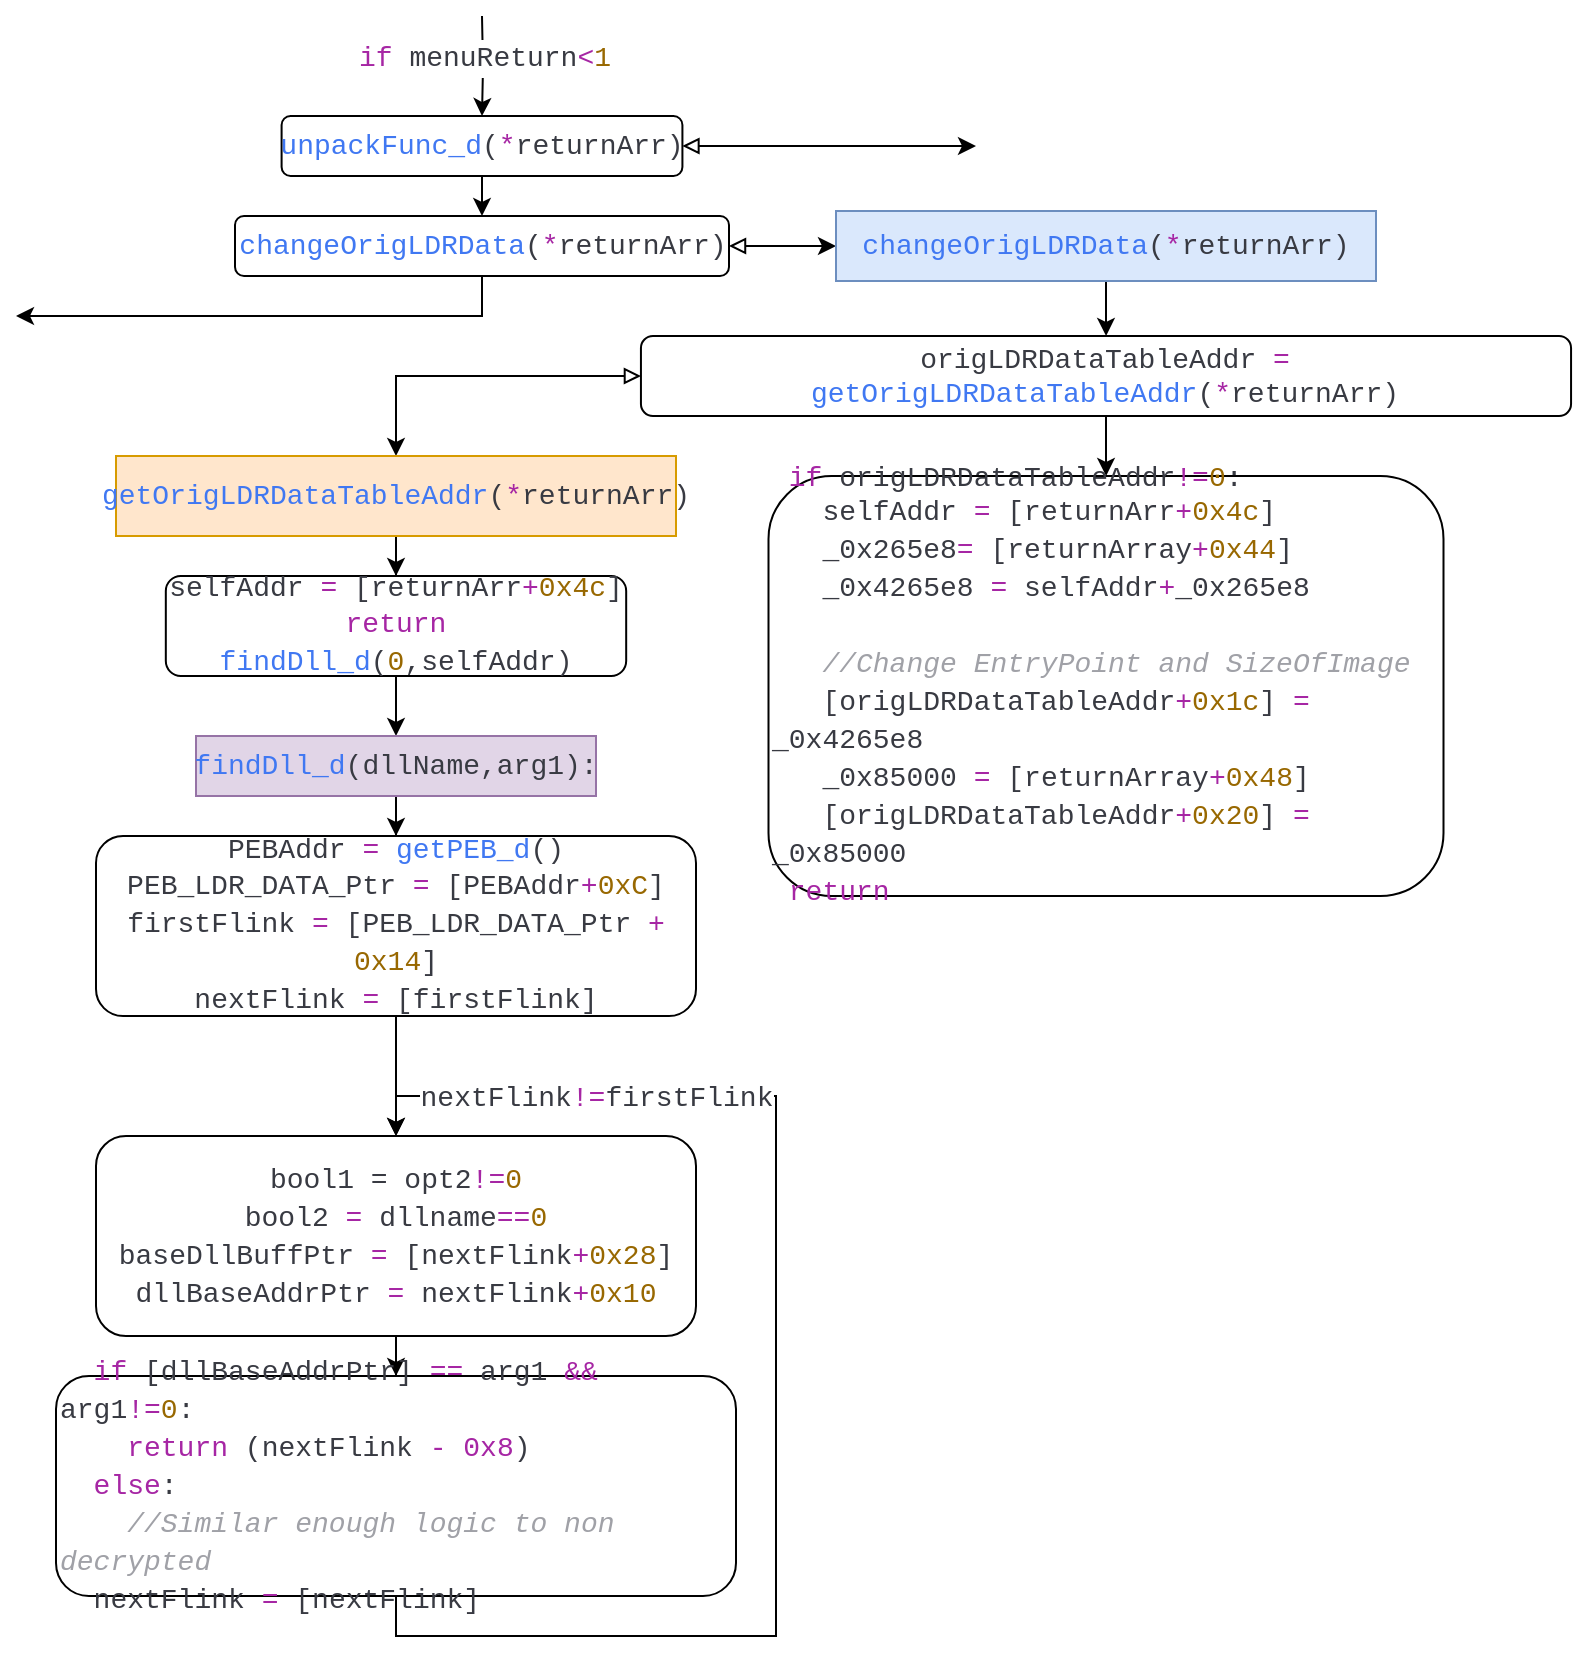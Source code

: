 <mxfile version="22.1.7" type="onedrive">
  <diagram name="Page-1" id="r7QO4Svnjzv9mqoSbV15">
    <mxGraphModel grid="1" page="1" gridSize="10" guides="1" tooltips="1" connect="1" arrows="1" fold="1" pageScale="1" pageWidth="827" pageHeight="1169" math="0" shadow="0">
      <root>
        <mxCell id="0" />
        <mxCell id="1" parent="0" />
        <mxCell id="rQY_pJQSnhhkj6G3Ea3p-51" style="edgeStyle=orthogonalEdgeStyle;rounded=0;orthogonalLoop=1;jettySize=auto;html=1;exitX=0.5;exitY=1;exitDx=0;exitDy=0;entryX=0.5;entryY=0;entryDx=0;entryDy=0;" edge="1" parent="1" source="rQY_pJQSnhhkj6G3Ea3p-56" target="rQY_pJQSnhhkj6G3Ea3p-52">
          <mxGeometry relative="1" as="geometry">
            <mxPoint x="253" y="590" as="targetPoint" />
          </mxGeometry>
        </mxCell>
        <mxCell id="rQY_pJQSnhhkj6G3Ea3p-55" style="edgeStyle=orthogonalEdgeStyle;rounded=0;orthogonalLoop=1;jettySize=auto;html=1;exitX=0.5;exitY=1;exitDx=0;exitDy=0;" edge="1" parent="1" target="rQY_pJQSnhhkj6G3Ea3p-56">
          <mxGeometry relative="1" as="geometry">
            <mxPoint x="253.176" y="600" as="targetPoint" />
            <mxPoint x="253" y="500" as="sourcePoint" />
          </mxGeometry>
        </mxCell>
        <mxCell id="rQY_pJQSnhhkj6G3Ea3p-59" value="&lt;div style=&quot;color: rgb(56, 58, 66); font-family: Consolas, &amp;quot;Courier New&amp;quot;, monospace; font-size: 14px; line-height: 19px;&quot;&gt;&lt;div style=&quot;&quot;&gt;&lt;span style=&quot;color: rgb(166, 38, 164);&quot;&gt;if&lt;/span&gt; menuReturn&lt;span style=&quot;color: rgb(166, 38, 164);&quot;&gt;&amp;lt;&lt;/span&gt;&lt;span style=&quot;color: rgb(152, 104, 1);&quot;&gt;1&lt;/span&gt;&lt;/div&gt;&lt;/div&gt;" style="edgeLabel;html=1;align=center;verticalAlign=middle;resizable=0;points=[];" connectable="0" vertex="1" parent="rQY_pJQSnhhkj6G3Ea3p-55">
          <mxGeometry x="-0.275" y="-3" relative="1" as="geometry">
            <mxPoint x="3" y="2" as="offset" />
          </mxGeometry>
        </mxCell>
        <mxCell id="rQY_pJQSnhhkj6G3Ea3p-53" style="edgeStyle=orthogonalEdgeStyle;rounded=0;orthogonalLoop=1;jettySize=auto;html=1;exitX=0.5;exitY=1;exitDx=0;exitDy=0;" edge="1" parent="1" source="rQY_pJQSnhhkj6G3Ea3p-52">
          <mxGeometry relative="1" as="geometry">
            <mxPoint x="20" y="650" as="targetPoint" />
            <Array as="points">
              <mxPoint x="253" y="650" />
            </Array>
          </mxGeometry>
        </mxCell>
        <mxCell id="04ThO5aU-ukLe0XN-mCC-1" style="edgeStyle=orthogonalEdgeStyle;rounded=0;orthogonalLoop=1;jettySize=auto;html=1;exitX=1;exitY=0.5;exitDx=0;exitDy=0;startArrow=block;startFill=0;" edge="1" parent="1" source="rQY_pJQSnhhkj6G3Ea3p-52" target="04ThO5aU-ukLe0XN-mCC-2">
          <mxGeometry relative="1" as="geometry">
            <mxPoint x="500" y="615" as="targetPoint" />
          </mxGeometry>
        </mxCell>
        <mxCell id="rQY_pJQSnhhkj6G3Ea3p-52" value="&lt;span style=&quot;font-family: Consolas, &amp;quot;Courier New&amp;quot;, monospace; font-size: 14px; text-align: left; border-color: var(--border-color); color: rgb(64, 120, 242);&quot;&gt;changeOrigLDRData&lt;/span&gt;&lt;span style=&quot;color: rgb(56, 58, 66); font-family: Consolas, &amp;quot;Courier New&amp;quot;, monospace; font-size: 14px; text-align: left; border-color: var(--border-color);&quot;&gt;(&lt;/span&gt;&lt;span style=&quot;font-family: Consolas, &amp;quot;Courier New&amp;quot;, monospace; font-size: 14px; text-align: left; border-color: var(--border-color); color: rgb(166, 38, 164);&quot;&gt;*&lt;/span&gt;&lt;span style=&quot;color: rgb(56, 58, 66); font-family: Consolas, &amp;quot;Courier New&amp;quot;, monospace; font-size: 14px; text-align: left; border-color: var(--border-color);&quot;&gt;returnArr)&lt;/span&gt;&lt;br&gt;&lt;div style=&quot;border-color: var(--border-color); font-family: Consolas, &amp;quot;Courier New&amp;quot;, monospace; font-size: 14px; font-style: normal; font-variant-ligatures: normal; font-variant-caps: normal; font-weight: 400; letter-spacing: normal; orphans: 2; text-align: left; text-indent: 0px; text-transform: none; widows: 2; word-spacing: 0px; -webkit-text-stroke-width: 0px; text-decoration-thickness: initial; text-decoration-style: initial; text-decoration-color: initial; color: rgb(56, 58, 66);&quot;&gt;&lt;/div&gt;" style="rounded=1;whiteSpace=wrap;html=1;" vertex="1" parent="1">
          <mxGeometry x="129.5" y="600" width="247" height="30" as="geometry" />
        </mxCell>
        <mxCell id="rQY_pJQSnhhkj6G3Ea3p-60" style="edgeStyle=orthogonalEdgeStyle;rounded=0;orthogonalLoop=1;jettySize=auto;html=1;exitX=1;exitY=0.5;exitDx=0;exitDy=0;startArrow=block;startFill=0;" edge="1" parent="1" source="rQY_pJQSnhhkj6G3Ea3p-56">
          <mxGeometry relative="1" as="geometry">
            <mxPoint x="500" y="565" as="targetPoint" />
          </mxGeometry>
        </mxCell>
        <mxCell id="rQY_pJQSnhhkj6G3Ea3p-56" value="&lt;span style=&quot;border-color: var(--border-color); font-family: Consolas, &amp;quot;Courier New&amp;quot;, monospace; font-size: 14px; font-style: normal; font-variant-ligatures: normal; font-variant-caps: normal; font-weight: 400; letter-spacing: normal; orphans: 2; text-align: left; text-indent: 0px; text-transform: none; widows: 2; word-spacing: 0px; -webkit-text-stroke-width: 0px; text-decoration-thickness: initial; text-decoration-style: initial; text-decoration-color: initial; color: rgb(64, 120, 242);&quot;&gt;unpackFunc_d&lt;/span&gt;&lt;span style=&quot;border-color: var(--border-color); font-family: Consolas, &amp;quot;Courier New&amp;quot;, monospace; font-size: 14px; font-style: normal; font-variant-ligatures: normal; font-variant-caps: normal; font-weight: 400; letter-spacing: normal; orphans: 2; text-align: left; text-indent: 0px; text-transform: none; widows: 2; word-spacing: 0px; -webkit-text-stroke-width: 0px; text-decoration-thickness: initial; text-decoration-style: initial; text-decoration-color: initial; color: rgb(56, 58, 66);&quot;&gt;(&lt;/span&gt;&lt;span style=&quot;border-color: var(--border-color); font-family: Consolas, &amp;quot;Courier New&amp;quot;, monospace; font-size: 14px; font-style: normal; font-variant-ligatures: normal; font-variant-caps: normal; font-weight: 400; letter-spacing: normal; orphans: 2; text-align: left; text-indent: 0px; text-transform: none; widows: 2; word-spacing: 0px; -webkit-text-stroke-width: 0px; text-decoration-thickness: initial; text-decoration-style: initial; text-decoration-color: initial; color: rgb(166, 38, 164);&quot;&gt;*&lt;/span&gt;&lt;span style=&quot;border-color: var(--border-color); font-family: Consolas, &amp;quot;Courier New&amp;quot;, monospace; font-size: 14px; font-style: normal; font-variant-ligatures: normal; font-variant-caps: normal; font-weight: 400; letter-spacing: normal; orphans: 2; text-align: left; text-indent: 0px; text-transform: none; widows: 2; word-spacing: 0px; -webkit-text-stroke-width: 0px; text-decoration-thickness: initial; text-decoration-style: initial; text-decoration-color: initial; color: rgb(56, 58, 66);&quot;&gt;returnArr)&lt;/span&gt;" style="rounded=1;whiteSpace=wrap;html=1;" vertex="1" parent="1">
          <mxGeometry x="152.8" y="550" width="200.41" height="30" as="geometry" />
        </mxCell>
        <mxCell id="04ThO5aU-ukLe0XN-mCC-3" style="edgeStyle=orthogonalEdgeStyle;rounded=0;orthogonalLoop=1;jettySize=auto;html=1;exitX=0.5;exitY=1;exitDx=0;exitDy=0;" edge="1" parent="1" source="04ThO5aU-ukLe0XN-mCC-2" target="04ThO5aU-ukLe0XN-mCC-4">
          <mxGeometry relative="1" as="geometry">
            <mxPoint x="564.941" y="670" as="targetPoint" />
          </mxGeometry>
        </mxCell>
        <mxCell id="04ThO5aU-ukLe0XN-mCC-2" value="&lt;span style=&quot;font-family: Consolas, &amp;quot;Courier New&amp;quot;, monospace; font-size: 14px; background-color: initial; color: rgb(64, 120, 242);&quot;&gt;changeOrigLDRData&lt;/span&gt;&lt;span style=&quot;color: rgb(56, 58, 66); font-family: Consolas, &amp;quot;Courier New&amp;quot;, monospace; font-size: 14px; background-color: initial;&quot;&gt;(&lt;/span&gt;&lt;span style=&quot;font-family: Consolas, &amp;quot;Courier New&amp;quot;, monospace; font-size: 14px; background-color: initial; color: rgb(166, 38, 164);&quot;&gt;*&lt;/span&gt;&lt;span style=&quot;color: rgb(56, 58, 66); font-family: Consolas, &amp;quot;Courier New&amp;quot;, monospace; font-size: 14px; background-color: initial;&quot;&gt;returnArr)&lt;/span&gt;" style="rounded=0;whiteSpace=wrap;html=1;fillColor=#dae8fc;strokeColor=#6c8ebf;" vertex="1" parent="1">
          <mxGeometry x="430" y="597.5" width="270" height="35" as="geometry" />
        </mxCell>
        <mxCell id="04ThO5aU-ukLe0XN-mCC-5" style="edgeStyle=orthogonalEdgeStyle;rounded=0;orthogonalLoop=1;jettySize=auto;html=1;exitX=0;exitY=0.5;exitDx=0;exitDy=0;entryX=0.5;entryY=0;entryDx=0;entryDy=0;startArrow=block;startFill=0;" edge="1" parent="1" source="04ThO5aU-ukLe0XN-mCC-4" target="04ThO5aU-ukLe0XN-mCC-6">
          <mxGeometry relative="1" as="geometry">
            <mxPoint x="240" y="700" as="targetPoint" />
          </mxGeometry>
        </mxCell>
        <mxCell id="04ThO5aU-ukLe0XN-mCC-24" style="edgeStyle=orthogonalEdgeStyle;rounded=0;orthogonalLoop=1;jettySize=auto;html=1;exitX=0.5;exitY=1;exitDx=0;exitDy=0;" edge="1" parent="1" source="04ThO5aU-ukLe0XN-mCC-4" target="04ThO5aU-ukLe0XN-mCC-25">
          <mxGeometry relative="1" as="geometry">
            <mxPoint x="565.286" y="750" as="targetPoint" />
          </mxGeometry>
        </mxCell>
        <mxCell id="04ThO5aU-ukLe0XN-mCC-4" value="&lt;span style=&quot;color: rgb(56, 58, 66); font-family: Consolas, &amp;quot;Courier New&amp;quot;, monospace; font-size: 14px;&quot;&gt;origLDRDataTableAddr &lt;/span&gt;&lt;span style=&quot;font-family: Consolas, &amp;quot;Courier New&amp;quot;, monospace; font-size: 14px; color: rgb(166, 38, 164);&quot;&gt;=&lt;/span&gt;&lt;span style=&quot;color: rgb(56, 58, 66); font-family: Consolas, &amp;quot;Courier New&amp;quot;, monospace; font-size: 14px;&quot;&gt; &lt;/span&gt;&lt;span style=&quot;font-family: Consolas, &amp;quot;Courier New&amp;quot;, monospace; font-size: 14px; color: rgb(64, 120, 242);&quot;&gt;getOrigLDRDataTableAddr&lt;/span&gt;&lt;span style=&quot;color: rgb(56, 58, 66); font-family: Consolas, &amp;quot;Courier New&amp;quot;, monospace; font-size: 14px;&quot;&gt;(&lt;/span&gt;&lt;span style=&quot;font-family: Consolas, &amp;quot;Courier New&amp;quot;, monospace; font-size: 14px; color: rgb(166, 38, 164);&quot;&gt;*&lt;/span&gt;&lt;span style=&quot;color: rgb(56, 58, 66); font-family: Consolas, &amp;quot;Courier New&amp;quot;, monospace; font-size: 14px;&quot;&gt;returnArr)&lt;/span&gt;&lt;br&gt;&lt;div style=&quot;color: rgb(56, 58, 66); background-color: rgb(250, 250, 250); font-family: Consolas, &amp;quot;Courier New&amp;quot;, monospace; font-weight: normal; font-size: 14px; line-height: 19px;&quot;&gt;&lt;div&gt;&lt;/div&gt;&lt;/div&gt;" style="rounded=1;whiteSpace=wrap;html=1;" vertex="1" parent="1">
          <mxGeometry x="332.47" y="660" width="465.06" height="40" as="geometry" />
        </mxCell>
        <mxCell id="04ThO5aU-ukLe0XN-mCC-8" style="edgeStyle=orthogonalEdgeStyle;rounded=0;orthogonalLoop=1;jettySize=auto;html=1;exitX=0.5;exitY=1;exitDx=0;exitDy=0;" edge="1" parent="1" source="04ThO5aU-ukLe0XN-mCC-6" target="04ThO5aU-ukLe0XN-mCC-9">
          <mxGeometry relative="1" as="geometry">
            <mxPoint x="209.647" y="800" as="targetPoint" />
          </mxGeometry>
        </mxCell>
        <mxCell id="04ThO5aU-ukLe0XN-mCC-6" value="&lt;span style=&quot;font-family: Consolas, &amp;quot;Courier New&amp;quot;, monospace; font-size: 14px; color: rgb(64, 120, 242);&quot;&gt;getOrigLDRDataTableAddr&lt;/span&gt;&lt;span style=&quot;color: rgb(56, 58, 66); font-family: Consolas, &amp;quot;Courier New&amp;quot;, monospace; font-size: 14px;&quot;&gt;(&lt;/span&gt;&lt;span style=&quot;font-family: Consolas, &amp;quot;Courier New&amp;quot;, monospace; font-size: 14px; color: rgb(166, 38, 164);&quot;&gt;*&lt;/span&gt;&lt;span style=&quot;color: rgb(56, 58, 66); font-family: Consolas, &amp;quot;Courier New&amp;quot;, monospace; font-size: 14px;&quot;&gt;returnArr)&lt;/span&gt;&lt;br&gt;&lt;div style=&quot;color: rgb(56, 58, 66); background-color: rgb(250, 250, 250); font-family: Consolas, &amp;quot;Courier New&amp;quot;, monospace; font-weight: normal; font-size: 14px; line-height: 19px;&quot;&gt;&lt;div&gt;&lt;/div&gt;&lt;/div&gt;" style="rounded=0;whiteSpace=wrap;html=1;fillColor=#ffe6cc;strokeColor=#d79b00;" vertex="1" parent="1">
          <mxGeometry x="70" y="720" width="280" height="40" as="geometry" />
        </mxCell>
        <mxCell id="04ThO5aU-ukLe0XN-mCC-11" style="edgeStyle=orthogonalEdgeStyle;rounded=0;orthogonalLoop=1;jettySize=auto;html=1;exitX=0.5;exitY=1;exitDx=0;exitDy=0;" edge="1" parent="1" source="04ThO5aU-ukLe0XN-mCC-9" target="04ThO5aU-ukLe0XN-mCC-12">
          <mxGeometry relative="1" as="geometry">
            <mxPoint x="209.647" y="860" as="targetPoint" />
          </mxGeometry>
        </mxCell>
        <mxCell id="04ThO5aU-ukLe0XN-mCC-9" value="&lt;span style=&quot;color: rgb(56, 58, 66); font-family: Consolas, &amp;quot;Courier New&amp;quot;, monospace; font-size: 14px;&quot;&gt;selfAddr &lt;/span&gt;&lt;span style=&quot;font-family: Consolas, &amp;quot;Courier New&amp;quot;, monospace; font-size: 14px; color: rgb(166, 38, 164);&quot;&gt;=&lt;/span&gt;&lt;span style=&quot;color: rgb(56, 58, 66); font-family: Consolas, &amp;quot;Courier New&amp;quot;, monospace; font-size: 14px;&quot;&gt; [returnArr&lt;/span&gt;&lt;span style=&quot;font-family: Consolas, &amp;quot;Courier New&amp;quot;, monospace; font-size: 14px; color: rgb(166, 38, 164);&quot;&gt;+&lt;/span&gt;&lt;span style=&quot;font-family: Consolas, &amp;quot;Courier New&amp;quot;, monospace; font-size: 14px; color: rgb(152, 104, 1);&quot;&gt;0x4c&lt;/span&gt;&lt;span style=&quot;color: rgb(56, 58, 66); font-family: Consolas, &amp;quot;Courier New&amp;quot;, monospace; font-size: 14px;&quot;&gt;]&lt;/span&gt;&lt;br&gt;&lt;div style=&quot;color: rgb(56, 58, 66); font-family: Consolas, &amp;quot;Courier New&amp;quot;, monospace; font-weight: normal; font-size: 14px; line-height: 19px;&quot;&gt;&lt;div style=&quot;&quot;&gt;&lt;span style=&quot;color: rgb(166, 38, 164);&quot;&gt;return&lt;/span&gt;&lt;span style=&quot;color: rgb(56, 58, 66);&quot;&gt; &lt;/span&gt;&lt;span style=&quot;color: rgb(64, 120, 242);&quot;&gt;findDll_d&lt;/span&gt;&lt;span style=&quot;color: rgb(56, 58, 66);&quot;&gt;(&lt;/span&gt;&lt;span style=&quot;color: rgb(152, 104, 1);&quot;&gt;0&lt;/span&gt;&lt;span style=&quot;color: rgb(56, 58, 66);&quot;&gt;,selfAddr)&lt;/span&gt;&lt;/div&gt;&lt;/div&gt;" style="rounded=1;whiteSpace=wrap;html=1;" vertex="1" parent="1">
          <mxGeometry x="94.91" y="780" width="230.18" height="50" as="geometry" />
        </mxCell>
        <mxCell id="04ThO5aU-ukLe0XN-mCC-14" style="edgeStyle=orthogonalEdgeStyle;rounded=0;orthogonalLoop=1;jettySize=auto;html=1;exitX=0.5;exitY=1;exitDx=0;exitDy=0;" edge="1" parent="1" source="04ThO5aU-ukLe0XN-mCC-12" target="04ThO5aU-ukLe0XN-mCC-15">
          <mxGeometry relative="1" as="geometry">
            <mxPoint x="209.647" y="930" as="targetPoint" />
          </mxGeometry>
        </mxCell>
        <mxCell id="04ThO5aU-ukLe0XN-mCC-12" value="&lt;div style=&quot;color: rgb(56, 58, 66); font-family: Consolas, &amp;quot;Courier New&amp;quot;, monospace; font-size: 14px; line-height: 19px;&quot;&gt;&lt;div style=&quot;&quot;&gt;&lt;span style=&quot;color: rgb(64, 120, 242);&quot;&gt;findDll_d&lt;/span&gt;(dllName,arg1):&lt;br&gt;&lt;/div&gt;&lt;/div&gt;" style="rounded=0;whiteSpace=wrap;html=1;fillColor=#e1d5e7;strokeColor=#9673a6;" vertex="1" parent="1">
          <mxGeometry x="110" y="860" width="200" height="30" as="geometry" />
        </mxCell>
        <mxCell id="04ThO5aU-ukLe0XN-mCC-16" style="edgeStyle=orthogonalEdgeStyle;rounded=0;orthogonalLoop=1;jettySize=auto;html=1;exitX=0.5;exitY=1;exitDx=0;exitDy=0;" edge="1" parent="1" source="04ThO5aU-ukLe0XN-mCC-15" target="04ThO5aU-ukLe0XN-mCC-19">
          <mxGeometry relative="1" as="geometry">
            <mxPoint x="209.647" y="1060" as="targetPoint" />
          </mxGeometry>
        </mxCell>
        <mxCell id="04ThO5aU-ukLe0XN-mCC-15" value="&lt;span style=&quot;color: rgb(56, 58, 66); font-family: Consolas, &amp;quot;Courier New&amp;quot;, monospace; font-size: 14px;&quot;&gt;PEBAddr &lt;/span&gt;&lt;span style=&quot;font-family: Consolas, &amp;quot;Courier New&amp;quot;, monospace; font-size: 14px; color: rgb(166, 38, 164);&quot;&gt;=&lt;/span&gt;&lt;span style=&quot;color: rgb(56, 58, 66); font-family: Consolas, &amp;quot;Courier New&amp;quot;, monospace; font-size: 14px;&quot;&gt; &lt;/span&gt;&lt;span style=&quot;font-family: Consolas, &amp;quot;Courier New&amp;quot;, monospace; font-size: 14px; color: rgb(64, 120, 242);&quot;&gt;getPEB_d&lt;/span&gt;&lt;span style=&quot;color: rgb(56, 58, 66); font-family: Consolas, &amp;quot;Courier New&amp;quot;, monospace; font-size: 14px;&quot;&gt;()&lt;/span&gt;&lt;br&gt;&lt;div style=&quot;color: rgb(56, 58, 66); font-family: Consolas, &amp;quot;Courier New&amp;quot;, monospace; font-weight: normal; font-size: 14px; line-height: 19px;&quot;&gt;&lt;div style=&quot;&quot;&gt;&lt;span style=&quot;color: #383a42;&quot;&gt;PEB_LDR_DATA_Ptr &lt;/span&gt;&lt;span style=&quot;color: #a626a4;&quot;&gt;=&lt;/span&gt;&lt;span style=&quot;color: #383a42;&quot;&gt; [PEBAddr&lt;/span&gt;&lt;span style=&quot;color: #a626a4;&quot;&gt;+&lt;/span&gt;&lt;span style=&quot;color: #986801;&quot;&gt;0xC&lt;/span&gt;&lt;span style=&quot;color: #383a42;&quot;&gt;]&lt;/span&gt;&lt;/div&gt;&lt;div style=&quot;&quot;&gt;&lt;span style=&quot;color: #383a42;&quot;&gt;firstFlink &lt;/span&gt;&lt;span style=&quot;color: #a626a4;&quot;&gt;=&lt;/span&gt;&lt;span style=&quot;color: #383a42;&quot;&gt; [PEB_LDR_DATA_Ptr &lt;/span&gt;&lt;span style=&quot;color: #a626a4;&quot;&gt;+&lt;/span&gt;&lt;span style=&quot;color: #383a42;&quot;&gt; &lt;/span&gt;&lt;span style=&quot;color: #986801;&quot;&gt;0x14&lt;/span&gt;&lt;span style=&quot;color: #383a42;&quot;&gt;]&lt;/span&gt;&lt;/div&gt;&lt;div style=&quot;&quot;&gt;&lt;span style=&quot;color: rgb(56, 58, 66);&quot;&gt;nextFlink &lt;/span&gt;&lt;span style=&quot;color: rgb(166, 38, 164);&quot;&gt;=&lt;/span&gt;&lt;span style=&quot;color: rgb(56, 58, 66);&quot;&gt; [firstFlink]&lt;/span&gt;&lt;/div&gt;&lt;/div&gt;" style="rounded=1;whiteSpace=wrap;html=1;align=center;" vertex="1" parent="1">
          <mxGeometry x="60" y="910" width="300" height="90" as="geometry" />
        </mxCell>
        <mxCell id="04ThO5aU-ukLe0XN-mCC-20" style="edgeStyle=orthogonalEdgeStyle;rounded=0;orthogonalLoop=1;jettySize=auto;html=1;exitX=0.5;exitY=1;exitDx=0;exitDy=0;" edge="1" parent="1" source="04ThO5aU-ukLe0XN-mCC-19" target="04ThO5aU-ukLe0XN-mCC-21">
          <mxGeometry relative="1" as="geometry">
            <mxPoint x="209.647" y="1190" as="targetPoint" />
          </mxGeometry>
        </mxCell>
        <mxCell id="04ThO5aU-ukLe0XN-mCC-19" value="&lt;div style=&quot;color: rgb(56, 58, 66); font-family: Consolas, &amp;quot;Courier New&amp;quot;, monospace; font-size: 14px; line-height: 19px;&quot;&gt;&lt;div style=&quot;&quot;&gt;bool1 = opt2&lt;span style=&quot;color: rgb(166, 38, 164);&quot;&gt;!=&lt;/span&gt;&lt;span style=&quot;color: rgb(152, 104, 1);&quot;&gt;0&lt;/span&gt;&lt;/div&gt;&lt;div style=&quot;&quot;&gt;bool2 &lt;span style=&quot;color: #a626a4;&quot;&gt;=&lt;/span&gt; dllname&lt;span style=&quot;color: #a626a4;&quot;&gt;==&lt;/span&gt;&lt;span style=&quot;color: #986801;&quot;&gt;0&lt;/span&gt;&lt;/div&gt;&lt;div style=&quot;&quot;&gt;baseDllBuffPtr &lt;span style=&quot;color: rgb(166, 38, 164);&quot;&gt;=&lt;/span&gt; [nextFlink&lt;span style=&quot;color: rgb(166, 38, 164);&quot;&gt;+&lt;/span&gt;&lt;span style=&quot;color: rgb(152, 104, 1);&quot;&gt;0x28&lt;/span&gt;]&lt;span style=&quot;color: rgb(160, 161, 167); font-style: italic;&quot;&gt; &lt;/span&gt;dllBaseAddrPtr &lt;span style=&quot;color: rgb(166, 38, 164);&quot;&gt;=&lt;/span&gt; nextFlink&lt;span style=&quot;color: rgb(166, 38, 164);&quot;&gt;+&lt;/span&gt;&lt;span style=&quot;color: rgb(152, 104, 1);&quot;&gt;0x10&lt;/span&gt;&lt;/div&gt;&lt;/div&gt;" style="rounded=1;whiteSpace=wrap;html=1;" vertex="1" parent="1">
          <mxGeometry x="60" y="1060" width="300" height="100" as="geometry" />
        </mxCell>
        <mxCell id="04ThO5aU-ukLe0XN-mCC-22" style="edgeStyle=orthogonalEdgeStyle;rounded=0;orthogonalLoop=1;jettySize=auto;html=1;exitX=0.5;exitY=1;exitDx=0;exitDy=0;entryX=0.5;entryY=0;entryDx=0;entryDy=0;" edge="1" parent="1" source="04ThO5aU-ukLe0XN-mCC-21" target="04ThO5aU-ukLe0XN-mCC-19">
          <mxGeometry relative="1" as="geometry">
            <Array as="points">
              <mxPoint x="210" y="1310" />
              <mxPoint x="400" y="1310" />
              <mxPoint x="400" y="1040" />
              <mxPoint x="210" y="1040" />
            </Array>
          </mxGeometry>
        </mxCell>
        <mxCell id="04ThO5aU-ukLe0XN-mCC-23" value="&lt;div style=&quot;color: rgb(56, 58, 66); font-family: Consolas, &amp;quot;Courier New&amp;quot;, monospace; font-size: 14px; line-height: 19px;&quot;&gt;&lt;div style=&quot;&quot;&gt;nextFlink&lt;span style=&quot;color: rgb(166, 38, 164);&quot;&gt;!=&lt;/span&gt;firstFlink&lt;/div&gt;&lt;/div&gt;" style="edgeLabel;html=1;align=center;verticalAlign=middle;resizable=0;points=[];" connectable="0" vertex="1" parent="04ThO5aU-ukLe0XN-mCC-22">
          <mxGeometry x="0.652" y="1" relative="1" as="geometry">
            <mxPoint as="offset" />
          </mxGeometry>
        </mxCell>
        <mxCell id="04ThO5aU-ukLe0XN-mCC-21" value="&lt;div style=&quot;font-family: Consolas, &amp;quot;Courier New&amp;quot;, monospace; font-size: 14px; line-height: 19px;&quot;&gt;&lt;div style=&quot;line-height: 19px;&quot;&gt;&lt;div style=&quot;color: rgb(56, 58, 66);&quot;&gt;&lt;span style=&quot;color: rgb(166, 38, 164);&quot;&gt;&amp;nbsp; if&lt;/span&gt; [dllBaseAddrPtr] &lt;span style=&quot;color: rgb(166, 38, 164);&quot;&gt;==&lt;/span&gt; arg1 &lt;span style=&quot;color: rgb(166, 38, 164);&quot;&gt;&amp;amp;&amp;amp;&lt;/span&gt; arg1&lt;span style=&quot;color: rgb(166, 38, 164);&quot;&gt;!=&lt;/span&gt;&lt;span style=&quot;color: rgb(152, 104, 1);&quot;&gt;0&lt;/span&gt;:&lt;br&gt;&lt;/div&gt;&lt;div style=&quot;&quot;&gt;&lt;span style=&quot;color: rgb(166, 38, 164);&quot;&gt;&amp;nbsp; &amp;nbsp; return&lt;/span&gt;&lt;font color=&quot;#383a42&quot;&gt; (nextFlink &lt;/font&gt;&lt;font color=&quot;#a626a4&quot;&gt;- 0x8&lt;/font&gt;&lt;font color=&quot;#383a42&quot;&gt;)&lt;/font&gt;&lt;br&gt;&lt;/div&gt;&lt;div style=&quot;color: rgb(56, 58, 66);&quot;&gt;&lt;span style=&quot;color: #a626a4;&quot;&gt;&amp;nbsp; else&lt;/span&gt;: &amp;nbsp;&lt;/div&gt;&lt;div style=&quot;color: rgb(56, 58, 66);&quot;&gt;&lt;span style=&quot;color: #a0a1a7;font-style: italic;&quot;&gt;&amp;nbsp; &amp;nbsp; //Similar enough logic to non decrypted&lt;/span&gt;&lt;/div&gt;&lt;div style=&quot;color: rgb(56, 58, 66);&quot;&gt;&amp;nbsp; nextFlink &lt;span style=&quot;color: rgb(166, 38, 164);&quot;&gt;=&lt;/span&gt; [nextFlink]&lt;/div&gt;&lt;/div&gt;&lt;/div&gt;" style="rounded=1;whiteSpace=wrap;html=1;align=left;" vertex="1" parent="1">
          <mxGeometry x="40" y="1180" width="340" height="110" as="geometry" />
        </mxCell>
        <mxCell id="04ThO5aU-ukLe0XN-mCC-25" value="&lt;span style=&quot;font-family: Consolas, &amp;quot;Courier New&amp;quot;, monospace; font-size: 14px; color: rgb(166, 38, 164);&quot;&gt;&amp;nbsp;if&lt;/span&gt;&lt;span style=&quot;color: rgb(56, 58, 66); font-family: Consolas, &amp;quot;Courier New&amp;quot;, monospace; font-size: 14px;&quot;&gt; origLDRDataTableAddr&lt;/span&gt;&lt;span style=&quot;font-family: Consolas, &amp;quot;Courier New&amp;quot;, monospace; font-size: 14px; color: rgb(166, 38, 164);&quot;&gt;!=&lt;/span&gt;&lt;span style=&quot;font-family: Consolas, &amp;quot;Courier New&amp;quot;, monospace; font-size: 14px; color: rgb(152, 104, 1);&quot;&gt;0&lt;/span&gt;&lt;span style=&quot;color: rgb(56, 58, 66); font-family: Consolas, &amp;quot;Courier New&amp;quot;, monospace; font-size: 14px;&quot;&gt;:&lt;/span&gt;&lt;br&gt;&lt;div style=&quot;color: rgb(56, 58, 66); font-family: Consolas, &amp;quot;Courier New&amp;quot;, monospace; font-weight: normal; font-size: 14px; line-height: 19px;&quot;&gt;&lt;div&gt;&lt;span style=&quot;color: #383a42;&quot;&gt;&amp;nbsp; &amp;nbsp;selfAddr &lt;/span&gt;&lt;span style=&quot;color: #a626a4;&quot;&gt;=&lt;/span&gt;&lt;span style=&quot;color: #383a42;&quot;&gt; [returnArr&lt;/span&gt;&lt;span style=&quot;color: #a626a4;&quot;&gt;+&lt;/span&gt;&lt;span style=&quot;color: #986801;&quot;&gt;0x4c&lt;/span&gt;&lt;span style=&quot;color: #383a42;&quot;&gt;]&lt;/span&gt;&lt;/div&gt;&lt;div&gt;&lt;span style=&quot;color: #383a42;&quot;&gt;&amp;nbsp; &amp;nbsp;_0x265e8&lt;/span&gt;&lt;span style=&quot;color: #a626a4;&quot;&gt;=&lt;/span&gt;&lt;span style=&quot;color: #383a42;&quot;&gt; [returnArray&lt;/span&gt;&lt;span style=&quot;color: #a626a4;&quot;&gt;+&lt;/span&gt;&lt;span style=&quot;color: #986801;&quot;&gt;0x44&lt;/span&gt;&lt;span style=&quot;color: #383a42;&quot;&gt;]&lt;/span&gt;&lt;/div&gt;&lt;div&gt;&lt;span style=&quot;color: #383a42;&quot;&gt;&amp;nbsp; &amp;nbsp;_0x4265e8 &lt;/span&gt;&lt;span style=&quot;color: #a626a4;&quot;&gt;=&lt;/span&gt;&lt;span style=&quot;color: #383a42;&quot;&gt; selfAddr&lt;/span&gt;&lt;span style=&quot;color: #a626a4;&quot;&gt;+&lt;/span&gt;&lt;span style=&quot;color: #383a42;&quot;&gt;_0x265e8&lt;/span&gt;&amp;nbsp;&lt;/div&gt;&lt;div&gt;&amp;nbsp;&amp;nbsp; &amp;nbsp; &amp;nbsp; &amp;nbsp;&lt;/div&gt;&lt;div&gt;&lt;div style=&quot;line-height: 19px;&quot;&gt;&lt;div&gt;&lt;span style=&quot;color: #a0a1a7;font-style: italic;&quot;&gt;&amp;nbsp; &amp;nbsp;//Change EntryPoint and SizeOfImage&lt;/span&gt;&lt;/div&gt;&lt;div&gt;&amp;nbsp; &amp;nbsp;[origLDRDataTableAddr&lt;span style=&quot;color: rgb(166, 38, 164);&quot;&gt;+&lt;/span&gt;&lt;span style=&quot;color: rgb(152, 104, 1);&quot;&gt;0x1c&lt;/span&gt;] &lt;span style=&quot;color: rgb(166, 38, 164);&quot;&gt;=&lt;/span&gt; _0x4265e8&lt;br&gt;&lt;/div&gt;&lt;/div&gt;&lt;/div&gt;&lt;div&gt;&lt;span style=&quot;color: #383a42;&quot;&gt;&amp;nbsp; &amp;nbsp;_0x85000 &lt;/span&gt;&lt;span style=&quot;color: #a626a4;&quot;&gt;=&lt;/span&gt;&lt;span style=&quot;color: #383a42;&quot;&gt; [returnArray&lt;/span&gt;&lt;span style=&quot;color: #a626a4;&quot;&gt;+&lt;/span&gt;&lt;span style=&quot;color: #986801;&quot;&gt;0x48&lt;/span&gt;&lt;span style=&quot;color: #383a42;&quot;&gt;]&lt;/span&gt;&lt;/div&gt;&lt;div&gt;&amp;nbsp; &amp;nbsp;[origLDRDataTableAddr&lt;span style=&quot;color: rgb(166, 38, 164);&quot;&gt;+&lt;/span&gt;&lt;span style=&quot;color: rgb(152, 104, 1);&quot;&gt;0x20&lt;/span&gt;] &lt;span style=&quot;color: rgb(166, 38, 164);&quot;&gt;=&lt;/span&gt; _0x85000&lt;br&gt;&lt;/div&gt;&lt;div&gt;&lt;span style=&quot;color: #a626a4;&quot;&gt;&amp;nbsp;return&lt;/span&gt;&lt;/div&gt;&lt;/div&gt;" style="rounded=1;whiteSpace=wrap;html=1;align=left;" vertex="1" parent="1">
          <mxGeometry x="396.25" y="730" width="337.5" height="210" as="geometry" />
        </mxCell>
      </root>
    </mxGraphModel>
  </diagram>
</mxfile>
